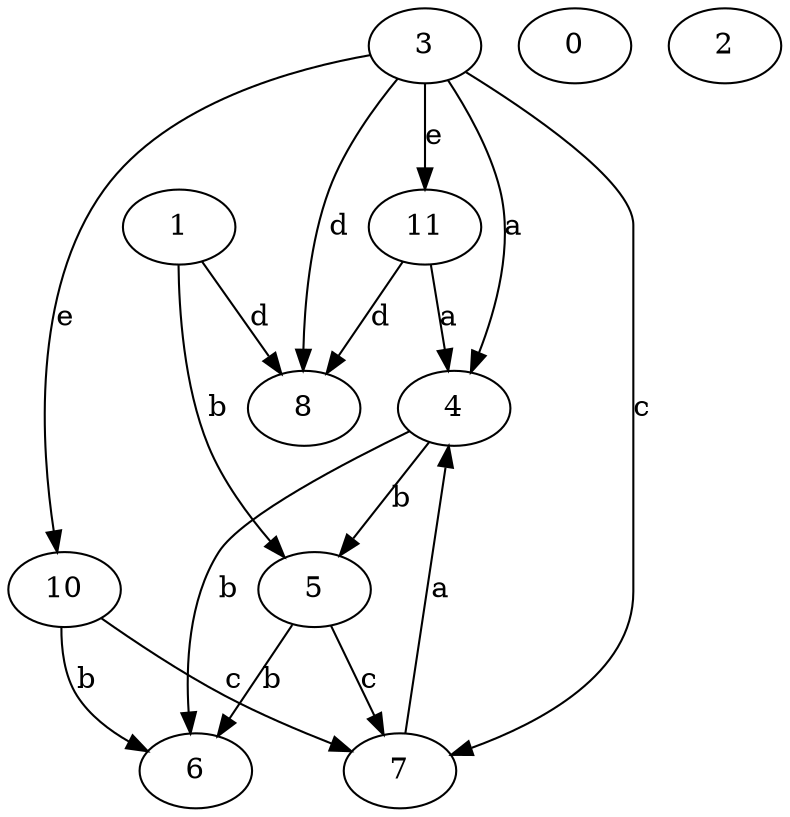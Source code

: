 strict digraph  {
3;
0;
1;
2;
4;
5;
6;
7;
8;
10;
11;
3 -> 4  [label=a];
3 -> 7  [label=c];
3 -> 8  [label=d];
3 -> 10  [label=e];
3 -> 11  [label=e];
1 -> 5  [label=b];
1 -> 8  [label=d];
4 -> 5  [label=b];
4 -> 6  [label=b];
5 -> 6  [label=b];
5 -> 7  [label=c];
7 -> 4  [label=a];
10 -> 6  [label=b];
10 -> 7  [label=c];
11 -> 4  [label=a];
11 -> 8  [label=d];
}
